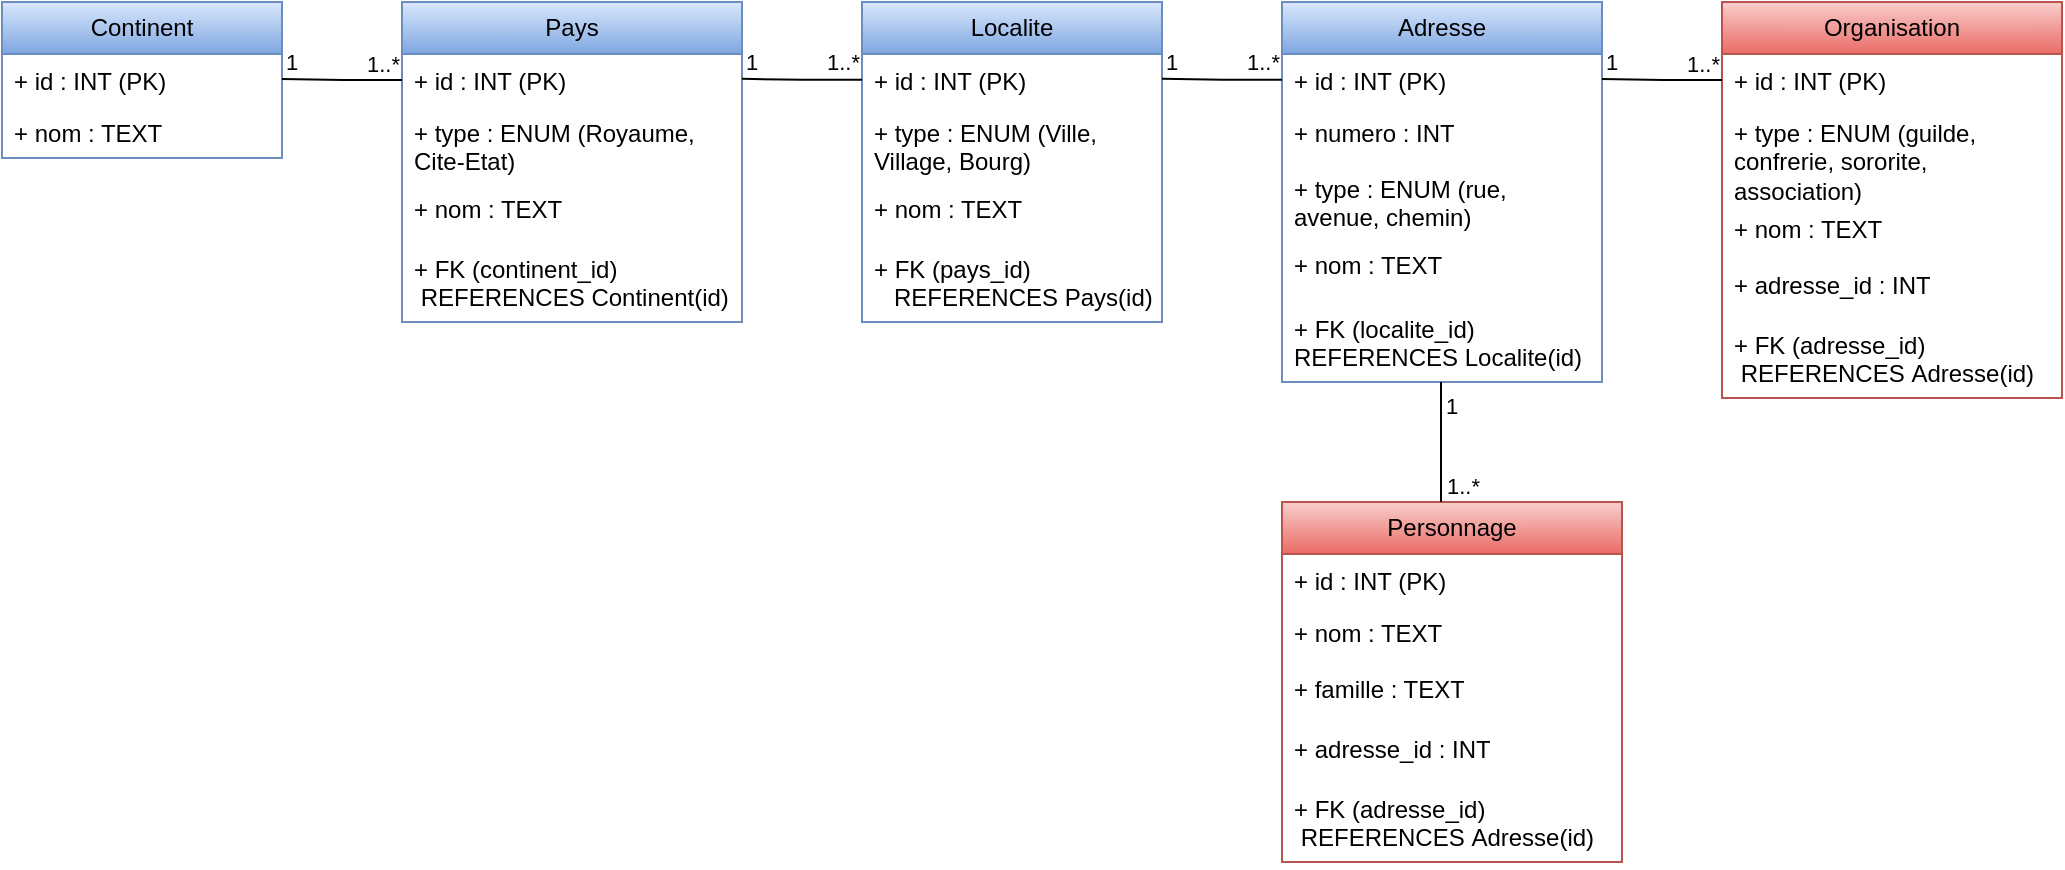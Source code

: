 <mxfile version="27.1.4">
  <diagram name="Page-1" id="y4mOB2nKH5gZpXuVBQw_">
    <mxGraphModel dx="1226" dy="732" grid="1" gridSize="10" guides="1" tooltips="1" connect="1" arrows="1" fold="1" page="1" pageScale="1" pageWidth="827" pageHeight="1169" math="0" shadow="0">
      <root>
        <mxCell id="0" />
        <mxCell id="1" parent="0" />
        <mxCell id="kVc0vEzlieYLhaQhBmGk-24" value="Continent" style="swimlane;fontStyle=0;childLayout=stackLayout;horizontal=1;startSize=26;fillColor=#dae8fc;horizontalStack=0;resizeParent=1;resizeParentMax=0;resizeLast=0;collapsible=1;marginBottom=0;whiteSpace=wrap;html=1;strokeColor=#6c8ebf;gradientColor=#7ea6e0;" parent="1" vertex="1">
          <mxGeometry x="40" y="40" width="140" height="78" as="geometry" />
        </mxCell>
        <mxCell id="kVc0vEzlieYLhaQhBmGk-25" value="+ id : INT (PK)" style="text;strokeColor=none;fillColor=none;align=left;verticalAlign=top;spacingLeft=4;spacingRight=4;overflow=hidden;rotatable=0;points=[[0,0.5],[1,0.5]];portConstraint=eastwest;whiteSpace=wrap;html=1;" parent="kVc0vEzlieYLhaQhBmGk-24" vertex="1">
          <mxGeometry y="26" width="140" height="26" as="geometry" />
        </mxCell>
        <mxCell id="kVc0vEzlieYLhaQhBmGk-26" value="+ nom : TEXT" style="text;strokeColor=none;fillColor=none;align=left;verticalAlign=top;spacingLeft=4;spacingRight=4;overflow=hidden;rotatable=0;points=[[0,0.5],[1,0.5]];portConstraint=eastwest;whiteSpace=wrap;html=1;" parent="kVc0vEzlieYLhaQhBmGk-24" vertex="1">
          <mxGeometry y="52" width="140" height="26" as="geometry" />
        </mxCell>
        <mxCell id="kVc0vEzlieYLhaQhBmGk-28" value="Pays" style="swimlane;fontStyle=0;childLayout=stackLayout;horizontal=1;startSize=26;fillColor=#dae8fc;horizontalStack=0;resizeParent=1;resizeParentMax=0;resizeLast=0;collapsible=1;marginBottom=0;whiteSpace=wrap;html=1;strokeColor=#6c8ebf;gradientColor=#7ea6e0;" parent="1" vertex="1">
          <mxGeometry x="240" y="40" width="170" height="160" as="geometry" />
        </mxCell>
        <mxCell id="kVc0vEzlieYLhaQhBmGk-29" value="+ id : INT (PK)" style="text;strokeColor=none;fillColor=none;align=left;verticalAlign=top;spacingLeft=4;spacingRight=4;overflow=hidden;rotatable=0;points=[[0,0.5],[1,0.5]];portConstraint=eastwest;whiteSpace=wrap;html=1;" parent="kVc0vEzlieYLhaQhBmGk-28" vertex="1">
          <mxGeometry y="26" width="170" height="26" as="geometry" />
        </mxCell>
        <mxCell id="kVc0vEzlieYLhaQhBmGk-30" value="+ type : ENUM (Royaume, Cite-Etat)" style="text;strokeColor=none;fillColor=none;align=left;verticalAlign=top;spacingLeft=4;spacingRight=4;overflow=hidden;rotatable=0;points=[[0,0.5],[1,0.5]];portConstraint=eastwest;whiteSpace=wrap;html=1;" parent="kVc0vEzlieYLhaQhBmGk-28" vertex="1">
          <mxGeometry y="52" width="170" height="38" as="geometry" />
        </mxCell>
        <mxCell id="kVc0vEzlieYLhaQhBmGk-31" value="+ nom : TEXT" style="text;strokeColor=none;fillColor=none;align=left;verticalAlign=top;spacingLeft=4;spacingRight=4;overflow=hidden;rotatable=0;points=[[0,0.5],[1,0.5]];portConstraint=eastwest;whiteSpace=wrap;html=1;" parent="kVc0vEzlieYLhaQhBmGk-28" vertex="1">
          <mxGeometry y="90" width="170" height="30" as="geometry" />
        </mxCell>
        <mxCell id="kVc0vEzlieYLhaQhBmGk-56" value="+ FK (continent_id)&amp;nbsp;&lt;div&gt;&amp;nbsp;&lt;span style=&quot;background-color: transparent; color: light-dark(rgb(0, 0, 0), rgb(255, 255, 255));&quot;&gt;REFERENCES&amp;nbsp;&lt;/span&gt;&lt;span style=&quot;background-color: transparent; color: light-dark(rgb(0, 0, 0), rgb(255, 255, 255));&quot;&gt;Continent(id)&lt;/span&gt;&lt;/div&gt;" style="text;strokeColor=none;fillColor=none;align=left;verticalAlign=top;spacingLeft=4;spacingRight=4;overflow=hidden;rotatable=0;points=[[0,0.5],[1,0.5]];portConstraint=eastwest;whiteSpace=wrap;html=1;" parent="kVc0vEzlieYLhaQhBmGk-28" vertex="1">
          <mxGeometry y="120" width="170" height="40" as="geometry" />
        </mxCell>
        <mxCell id="kVc0vEzlieYLhaQhBmGk-37" value="" style="endArrow=none;html=1;edgeStyle=orthogonalEdgeStyle;rounded=0;" parent="1" edge="1">
          <mxGeometry relative="1" as="geometry">
            <mxPoint x="180" y="78.5" as="sourcePoint" />
            <mxPoint x="240" y="79" as="targetPoint" />
          </mxGeometry>
        </mxCell>
        <mxCell id="kVc0vEzlieYLhaQhBmGk-38" value="1" style="edgeLabel;resizable=0;html=1;align=left;verticalAlign=bottom;" parent="kVc0vEzlieYLhaQhBmGk-37" connectable="0" vertex="1">
          <mxGeometry x="-1" relative="1" as="geometry" />
        </mxCell>
        <mxCell id="kVc0vEzlieYLhaQhBmGk-39" value="1..*" style="edgeLabel;resizable=0;html=1;align=right;verticalAlign=bottom;" parent="kVc0vEzlieYLhaQhBmGk-37" connectable="0" vertex="1">
          <mxGeometry x="1" relative="1" as="geometry" />
        </mxCell>
        <mxCell id="kVc0vEzlieYLhaQhBmGk-41" value="Localite" style="swimlane;fontStyle=0;childLayout=stackLayout;horizontal=1;startSize=26;fillColor=#dae8fc;horizontalStack=0;resizeParent=1;resizeParentMax=0;resizeLast=0;collapsible=1;marginBottom=0;whiteSpace=wrap;html=1;strokeColor=#6c8ebf;gradientColor=#7ea6e0;" parent="1" vertex="1">
          <mxGeometry x="470" y="40" width="150" height="160" as="geometry" />
        </mxCell>
        <mxCell id="kVc0vEzlieYLhaQhBmGk-42" value="+ id : INT (PK)" style="text;strokeColor=none;fillColor=none;align=left;verticalAlign=top;spacingLeft=4;spacingRight=4;overflow=hidden;rotatable=0;points=[[0,0.5],[1,0.5]];portConstraint=eastwest;whiteSpace=wrap;html=1;" parent="kVc0vEzlieYLhaQhBmGk-41" vertex="1">
          <mxGeometry y="26" width="150" height="26" as="geometry" />
        </mxCell>
        <mxCell id="kVc0vEzlieYLhaQhBmGk-43" value="+ type : ENUM (Ville, Village, Bourg)" style="text;strokeColor=none;fillColor=none;align=left;verticalAlign=top;spacingLeft=4;spacingRight=4;overflow=hidden;rotatable=0;points=[[0,0.5],[1,0.5]];portConstraint=eastwest;whiteSpace=wrap;html=1;" parent="kVc0vEzlieYLhaQhBmGk-41" vertex="1">
          <mxGeometry y="52" width="150" height="38" as="geometry" />
        </mxCell>
        <mxCell id="kVc0vEzlieYLhaQhBmGk-44" value="+ nom : TEXT" style="text;strokeColor=none;fillColor=none;align=left;verticalAlign=top;spacingLeft=4;spacingRight=4;overflow=hidden;rotatable=0;points=[[0,0.5],[1,0.5]];portConstraint=eastwest;whiteSpace=wrap;html=1;" parent="kVc0vEzlieYLhaQhBmGk-41" vertex="1">
          <mxGeometry y="90" width="150" height="30" as="geometry" />
        </mxCell>
        <mxCell id="kVc0vEzlieYLhaQhBmGk-60" value="+ FK (pays_id)&amp;nbsp;&lt;div&gt;&amp;nbsp; &amp;nbsp;REFERENCES&amp;nbsp;&lt;span style=&quot;background-color: transparent; color: light-dark(rgb(0, 0, 0), rgb(255, 255, 255));&quot;&gt;Pays(id)&lt;/span&gt;&lt;/div&gt;" style="text;strokeColor=none;fillColor=none;align=left;verticalAlign=top;spacingLeft=4;spacingRight=4;overflow=hidden;rotatable=0;points=[[0,0.5],[1,0.5]];portConstraint=eastwest;whiteSpace=wrap;html=1;" parent="kVc0vEzlieYLhaQhBmGk-41" vertex="1">
          <mxGeometry y="120" width="150" height="40" as="geometry" />
        </mxCell>
        <mxCell id="kVc0vEzlieYLhaQhBmGk-45" value="" style="endArrow=none;html=1;edgeStyle=orthogonalEdgeStyle;rounded=0;" parent="1" edge="1">
          <mxGeometry relative="1" as="geometry">
            <mxPoint x="410" y="78.41" as="sourcePoint" />
            <mxPoint x="470" y="78.91" as="targetPoint" />
          </mxGeometry>
        </mxCell>
        <mxCell id="kVc0vEzlieYLhaQhBmGk-46" value="1" style="edgeLabel;resizable=0;html=1;align=left;verticalAlign=bottom;" parent="kVc0vEzlieYLhaQhBmGk-45" connectable="0" vertex="1">
          <mxGeometry x="-1" relative="1" as="geometry" />
        </mxCell>
        <mxCell id="kVc0vEzlieYLhaQhBmGk-47" value="1..*" style="edgeLabel;resizable=0;html=1;align=right;verticalAlign=bottom;" parent="kVc0vEzlieYLhaQhBmGk-45" connectable="0" vertex="1">
          <mxGeometry x="1" relative="1" as="geometry" />
        </mxCell>
        <mxCell id="kVc0vEzlieYLhaQhBmGk-48" value="Adresse" style="swimlane;fontStyle=0;childLayout=stackLayout;horizontal=1;startSize=26;fillColor=#dae8fc;horizontalStack=0;resizeParent=1;resizeParentMax=0;resizeLast=0;collapsible=1;marginBottom=0;whiteSpace=wrap;html=1;strokeColor=#6c8ebf;gradientColor=#7ea6e0;" parent="1" vertex="1">
          <mxGeometry x="680" y="40" width="160" height="190" as="geometry" />
        </mxCell>
        <mxCell id="kVc0vEzlieYLhaQhBmGk-49" value="+ id : INT (PK)" style="text;strokeColor=none;fillColor=none;align=left;verticalAlign=top;spacingLeft=4;spacingRight=4;overflow=hidden;rotatable=0;points=[[0,0.5],[1,0.5]];portConstraint=eastwest;whiteSpace=wrap;html=1;" parent="kVc0vEzlieYLhaQhBmGk-48" vertex="1">
          <mxGeometry y="26" width="160" height="26" as="geometry" />
        </mxCell>
        <mxCell id="egmGkbFtTlkXpPbHuYCC-1" value="+ numero : INT" style="text;strokeColor=none;fillColor=none;align=left;verticalAlign=top;spacingLeft=4;spacingRight=4;overflow=hidden;rotatable=0;points=[[0,0.5],[1,0.5]];portConstraint=eastwest;whiteSpace=wrap;html=1;" vertex="1" parent="kVc0vEzlieYLhaQhBmGk-48">
          <mxGeometry y="52" width="160" height="28" as="geometry" />
        </mxCell>
        <mxCell id="kVc0vEzlieYLhaQhBmGk-50" value="+ type : ENUM (rue, avenue, chemin)" style="text;strokeColor=none;fillColor=none;align=left;verticalAlign=top;spacingLeft=4;spacingRight=4;overflow=hidden;rotatable=0;points=[[0,0.5],[1,0.5]];portConstraint=eastwest;whiteSpace=wrap;html=1;" parent="kVc0vEzlieYLhaQhBmGk-48" vertex="1">
          <mxGeometry y="80" width="160" height="38" as="geometry" />
        </mxCell>
        <mxCell id="kVc0vEzlieYLhaQhBmGk-51" value="+ nom : TEXT" style="text;strokeColor=none;fillColor=none;align=left;verticalAlign=top;spacingLeft=4;spacingRight=4;overflow=hidden;rotatable=0;points=[[0,0.5],[1,0.5]];portConstraint=eastwest;whiteSpace=wrap;html=1;" parent="kVc0vEzlieYLhaQhBmGk-48" vertex="1">
          <mxGeometry y="118" width="160" height="32" as="geometry" />
        </mxCell>
        <mxCell id="kVc0vEzlieYLhaQhBmGk-61" value="+ FK (localite_id)&amp;nbsp;&lt;span style=&quot;background-color: transparent; color: light-dark(rgb(0, 0, 0), rgb(255, 255, 255));&quot;&gt;&amp;nbsp; REFERENCES&amp;nbsp;&lt;/span&gt;&lt;span style=&quot;background-color: transparent; color: light-dark(rgb(0, 0, 0), rgb(255, 255, 255));&quot;&gt;Localite(id)&lt;/span&gt;" style="text;strokeColor=none;fillColor=none;align=left;verticalAlign=top;spacingLeft=4;spacingRight=4;overflow=hidden;rotatable=0;points=[[0,0.5],[1,0.5]];portConstraint=eastwest;whiteSpace=wrap;html=1;" parent="kVc0vEzlieYLhaQhBmGk-48" vertex="1">
          <mxGeometry y="150" width="160" height="40" as="geometry" />
        </mxCell>
        <mxCell id="kVc0vEzlieYLhaQhBmGk-57" value="" style="endArrow=none;html=1;edgeStyle=orthogonalEdgeStyle;rounded=0;" parent="1" edge="1">
          <mxGeometry relative="1" as="geometry">
            <mxPoint x="620" y="78.41" as="sourcePoint" />
            <mxPoint x="680" y="78.91" as="targetPoint" />
          </mxGeometry>
        </mxCell>
        <mxCell id="kVc0vEzlieYLhaQhBmGk-58" value="1" style="edgeLabel;resizable=0;html=1;align=left;verticalAlign=bottom;" parent="kVc0vEzlieYLhaQhBmGk-57" connectable="0" vertex="1">
          <mxGeometry x="-1" relative="1" as="geometry" />
        </mxCell>
        <mxCell id="kVc0vEzlieYLhaQhBmGk-59" value="1..*" style="edgeLabel;resizable=0;html=1;align=right;verticalAlign=bottom;" parent="kVc0vEzlieYLhaQhBmGk-57" connectable="0" vertex="1">
          <mxGeometry x="1" relative="1" as="geometry" />
        </mxCell>
        <mxCell id="egmGkbFtTlkXpPbHuYCC-3" value="Personnage" style="swimlane;fontStyle=0;childLayout=stackLayout;horizontal=1;startSize=26;fillColor=#f8cecc;horizontalStack=0;resizeParent=1;resizeParentMax=0;resizeLast=0;collapsible=1;marginBottom=0;whiteSpace=wrap;html=1;strokeColor=#b85450;gradientColor=#ea6b66;" vertex="1" parent="1">
          <mxGeometry x="680" y="290" width="170" height="180" as="geometry" />
        </mxCell>
        <mxCell id="egmGkbFtTlkXpPbHuYCC-4" value="+ id : INT (PK)" style="text;strokeColor=none;fillColor=none;align=left;verticalAlign=top;spacingLeft=4;spacingRight=4;overflow=hidden;rotatable=0;points=[[0,0.5],[1,0.5]];portConstraint=eastwest;whiteSpace=wrap;html=1;" vertex="1" parent="egmGkbFtTlkXpPbHuYCC-3">
          <mxGeometry y="26" width="170" height="26" as="geometry" />
        </mxCell>
        <mxCell id="egmGkbFtTlkXpPbHuYCC-5" value="+ nom : TEXT" style="text;strokeColor=none;fillColor=none;align=left;verticalAlign=top;spacingLeft=4;spacingRight=4;overflow=hidden;rotatable=0;points=[[0,0.5],[1,0.5]];portConstraint=eastwest;whiteSpace=wrap;html=1;" vertex="1" parent="egmGkbFtTlkXpPbHuYCC-3">
          <mxGeometry y="52" width="170" height="28" as="geometry" />
        </mxCell>
        <mxCell id="egmGkbFtTlkXpPbHuYCC-6" value="+ famille : TEXT" style="text;strokeColor=none;fillColor=none;align=left;verticalAlign=top;spacingLeft=4;spacingRight=4;overflow=hidden;rotatable=0;points=[[0,0.5],[1,0.5]];portConstraint=eastwest;whiteSpace=wrap;html=1;" vertex="1" parent="egmGkbFtTlkXpPbHuYCC-3">
          <mxGeometry y="80" width="170" height="30" as="geometry" />
        </mxCell>
        <mxCell id="egmGkbFtTlkXpPbHuYCC-9" value="+ adresse_id : INT" style="text;strokeColor=none;fillColor=none;align=left;verticalAlign=top;spacingLeft=4;spacingRight=4;overflow=hidden;rotatable=0;points=[[0,0.5],[1,0.5]];portConstraint=eastwest;whiteSpace=wrap;html=1;" vertex="1" parent="egmGkbFtTlkXpPbHuYCC-3">
          <mxGeometry y="110" width="170" height="30" as="geometry" />
        </mxCell>
        <mxCell id="egmGkbFtTlkXpPbHuYCC-7" value="+ FK (adresse_id)&amp;nbsp;&lt;div&gt;&amp;nbsp;&lt;span style=&quot;background-color: transparent; color: light-dark(rgb(0, 0, 0), rgb(255, 255, 255));&quot;&gt;REFERENCES&amp;nbsp;&lt;/span&gt;&lt;span style=&quot;background-color: transparent; color: light-dark(rgb(0, 0, 0), rgb(255, 255, 255));&quot;&gt;Adresse(id)&lt;/span&gt;&lt;/div&gt;" style="text;strokeColor=none;fillColor=none;align=left;verticalAlign=top;spacingLeft=4;spacingRight=4;overflow=hidden;rotatable=0;points=[[0,0.5],[1,0.5]];portConstraint=eastwest;whiteSpace=wrap;html=1;" vertex="1" parent="egmGkbFtTlkXpPbHuYCC-3">
          <mxGeometry y="140" width="170" height="40" as="geometry" />
        </mxCell>
        <mxCell id="egmGkbFtTlkXpPbHuYCC-18" value="" style="endArrow=none;html=1;edgeStyle=orthogonalEdgeStyle;rounded=0;" edge="1" parent="1">
          <mxGeometry relative="1" as="geometry">
            <mxPoint x="759.5" y="230" as="sourcePoint" />
            <mxPoint x="759.5" y="290" as="targetPoint" />
          </mxGeometry>
        </mxCell>
        <mxCell id="egmGkbFtTlkXpPbHuYCC-19" value="1" style="edgeLabel;resizable=0;html=1;align=left;verticalAlign=bottom;" connectable="0" vertex="1" parent="egmGkbFtTlkXpPbHuYCC-18">
          <mxGeometry x="-1" relative="1" as="geometry">
            <mxPoint y="20" as="offset" />
          </mxGeometry>
        </mxCell>
        <mxCell id="egmGkbFtTlkXpPbHuYCC-20" value="1..*" style="edgeLabel;resizable=0;html=1;align=right;verticalAlign=bottom;" connectable="0" vertex="1" parent="egmGkbFtTlkXpPbHuYCC-18">
          <mxGeometry x="1" relative="1" as="geometry">
            <mxPoint x="20" as="offset" />
          </mxGeometry>
        </mxCell>
        <mxCell id="egmGkbFtTlkXpPbHuYCC-21" value="Organisation" style="swimlane;fontStyle=0;childLayout=stackLayout;horizontal=1;startSize=26;fillColor=#f8cecc;horizontalStack=0;resizeParent=1;resizeParentMax=0;resizeLast=0;collapsible=1;marginBottom=0;whiteSpace=wrap;html=1;strokeColor=#b85450;gradientColor=#ea6b66;" vertex="1" parent="1">
          <mxGeometry x="900" y="40" width="170" height="198" as="geometry" />
        </mxCell>
        <mxCell id="egmGkbFtTlkXpPbHuYCC-22" value="+ id : INT (PK)" style="text;strokeColor=none;fillColor=none;align=left;verticalAlign=top;spacingLeft=4;spacingRight=4;overflow=hidden;rotatable=0;points=[[0,0.5],[1,0.5]];portConstraint=eastwest;whiteSpace=wrap;html=1;" vertex="1" parent="egmGkbFtTlkXpPbHuYCC-21">
          <mxGeometry y="26" width="170" height="26" as="geometry" />
        </mxCell>
        <mxCell id="egmGkbFtTlkXpPbHuYCC-27" value="+ type : ENUM (guilde, confrerie, sororite, association)" style="text;strokeColor=none;fillColor=none;align=left;verticalAlign=top;spacingLeft=4;spacingRight=4;overflow=hidden;rotatable=0;points=[[0,0.5],[1,0.5]];portConstraint=eastwest;whiteSpace=wrap;html=1;" vertex="1" parent="egmGkbFtTlkXpPbHuYCC-21">
          <mxGeometry y="52" width="170" height="48" as="geometry" />
        </mxCell>
        <mxCell id="egmGkbFtTlkXpPbHuYCC-23" value="+ nom : TEXT" style="text;strokeColor=none;fillColor=none;align=left;verticalAlign=top;spacingLeft=4;spacingRight=4;overflow=hidden;rotatable=0;points=[[0,0.5],[1,0.5]];portConstraint=eastwest;whiteSpace=wrap;html=1;" vertex="1" parent="egmGkbFtTlkXpPbHuYCC-21">
          <mxGeometry y="100" width="170" height="28" as="geometry" />
        </mxCell>
        <mxCell id="egmGkbFtTlkXpPbHuYCC-25" value="+ adresse_id : INT" style="text;strokeColor=none;fillColor=none;align=left;verticalAlign=top;spacingLeft=4;spacingRight=4;overflow=hidden;rotatable=0;points=[[0,0.5],[1,0.5]];portConstraint=eastwest;whiteSpace=wrap;html=1;" vertex="1" parent="egmGkbFtTlkXpPbHuYCC-21">
          <mxGeometry y="128" width="170" height="30" as="geometry" />
        </mxCell>
        <mxCell id="egmGkbFtTlkXpPbHuYCC-26" value="+ FK (adresse_id)&amp;nbsp;&lt;div&gt;&amp;nbsp;&lt;span style=&quot;background-color: transparent; color: light-dark(rgb(0, 0, 0), rgb(255, 255, 255));&quot;&gt;REFERENCES&amp;nbsp;&lt;/span&gt;&lt;span style=&quot;background-color: transparent; color: light-dark(rgb(0, 0, 0), rgb(255, 255, 255));&quot;&gt;Adresse(id)&lt;/span&gt;&lt;/div&gt;" style="text;strokeColor=none;fillColor=none;align=left;verticalAlign=top;spacingLeft=4;spacingRight=4;overflow=hidden;rotatable=0;points=[[0,0.5],[1,0.5]];portConstraint=eastwest;whiteSpace=wrap;html=1;" vertex="1" parent="egmGkbFtTlkXpPbHuYCC-21">
          <mxGeometry y="158" width="170" height="40" as="geometry" />
        </mxCell>
        <mxCell id="egmGkbFtTlkXpPbHuYCC-28" value="" style="endArrow=none;html=1;edgeStyle=orthogonalEdgeStyle;rounded=0;" edge="1" parent="1">
          <mxGeometry relative="1" as="geometry">
            <mxPoint x="840" y="78.5" as="sourcePoint" />
            <mxPoint x="900" y="79" as="targetPoint" />
          </mxGeometry>
        </mxCell>
        <mxCell id="egmGkbFtTlkXpPbHuYCC-29" value="1" style="edgeLabel;resizable=0;html=1;align=left;verticalAlign=bottom;" connectable="0" vertex="1" parent="egmGkbFtTlkXpPbHuYCC-28">
          <mxGeometry x="-1" relative="1" as="geometry" />
        </mxCell>
        <mxCell id="egmGkbFtTlkXpPbHuYCC-30" value="1..*" style="edgeLabel;resizable=0;html=1;align=right;verticalAlign=bottom;" connectable="0" vertex="1" parent="egmGkbFtTlkXpPbHuYCC-28">
          <mxGeometry x="1" relative="1" as="geometry" />
        </mxCell>
      </root>
    </mxGraphModel>
  </diagram>
</mxfile>
